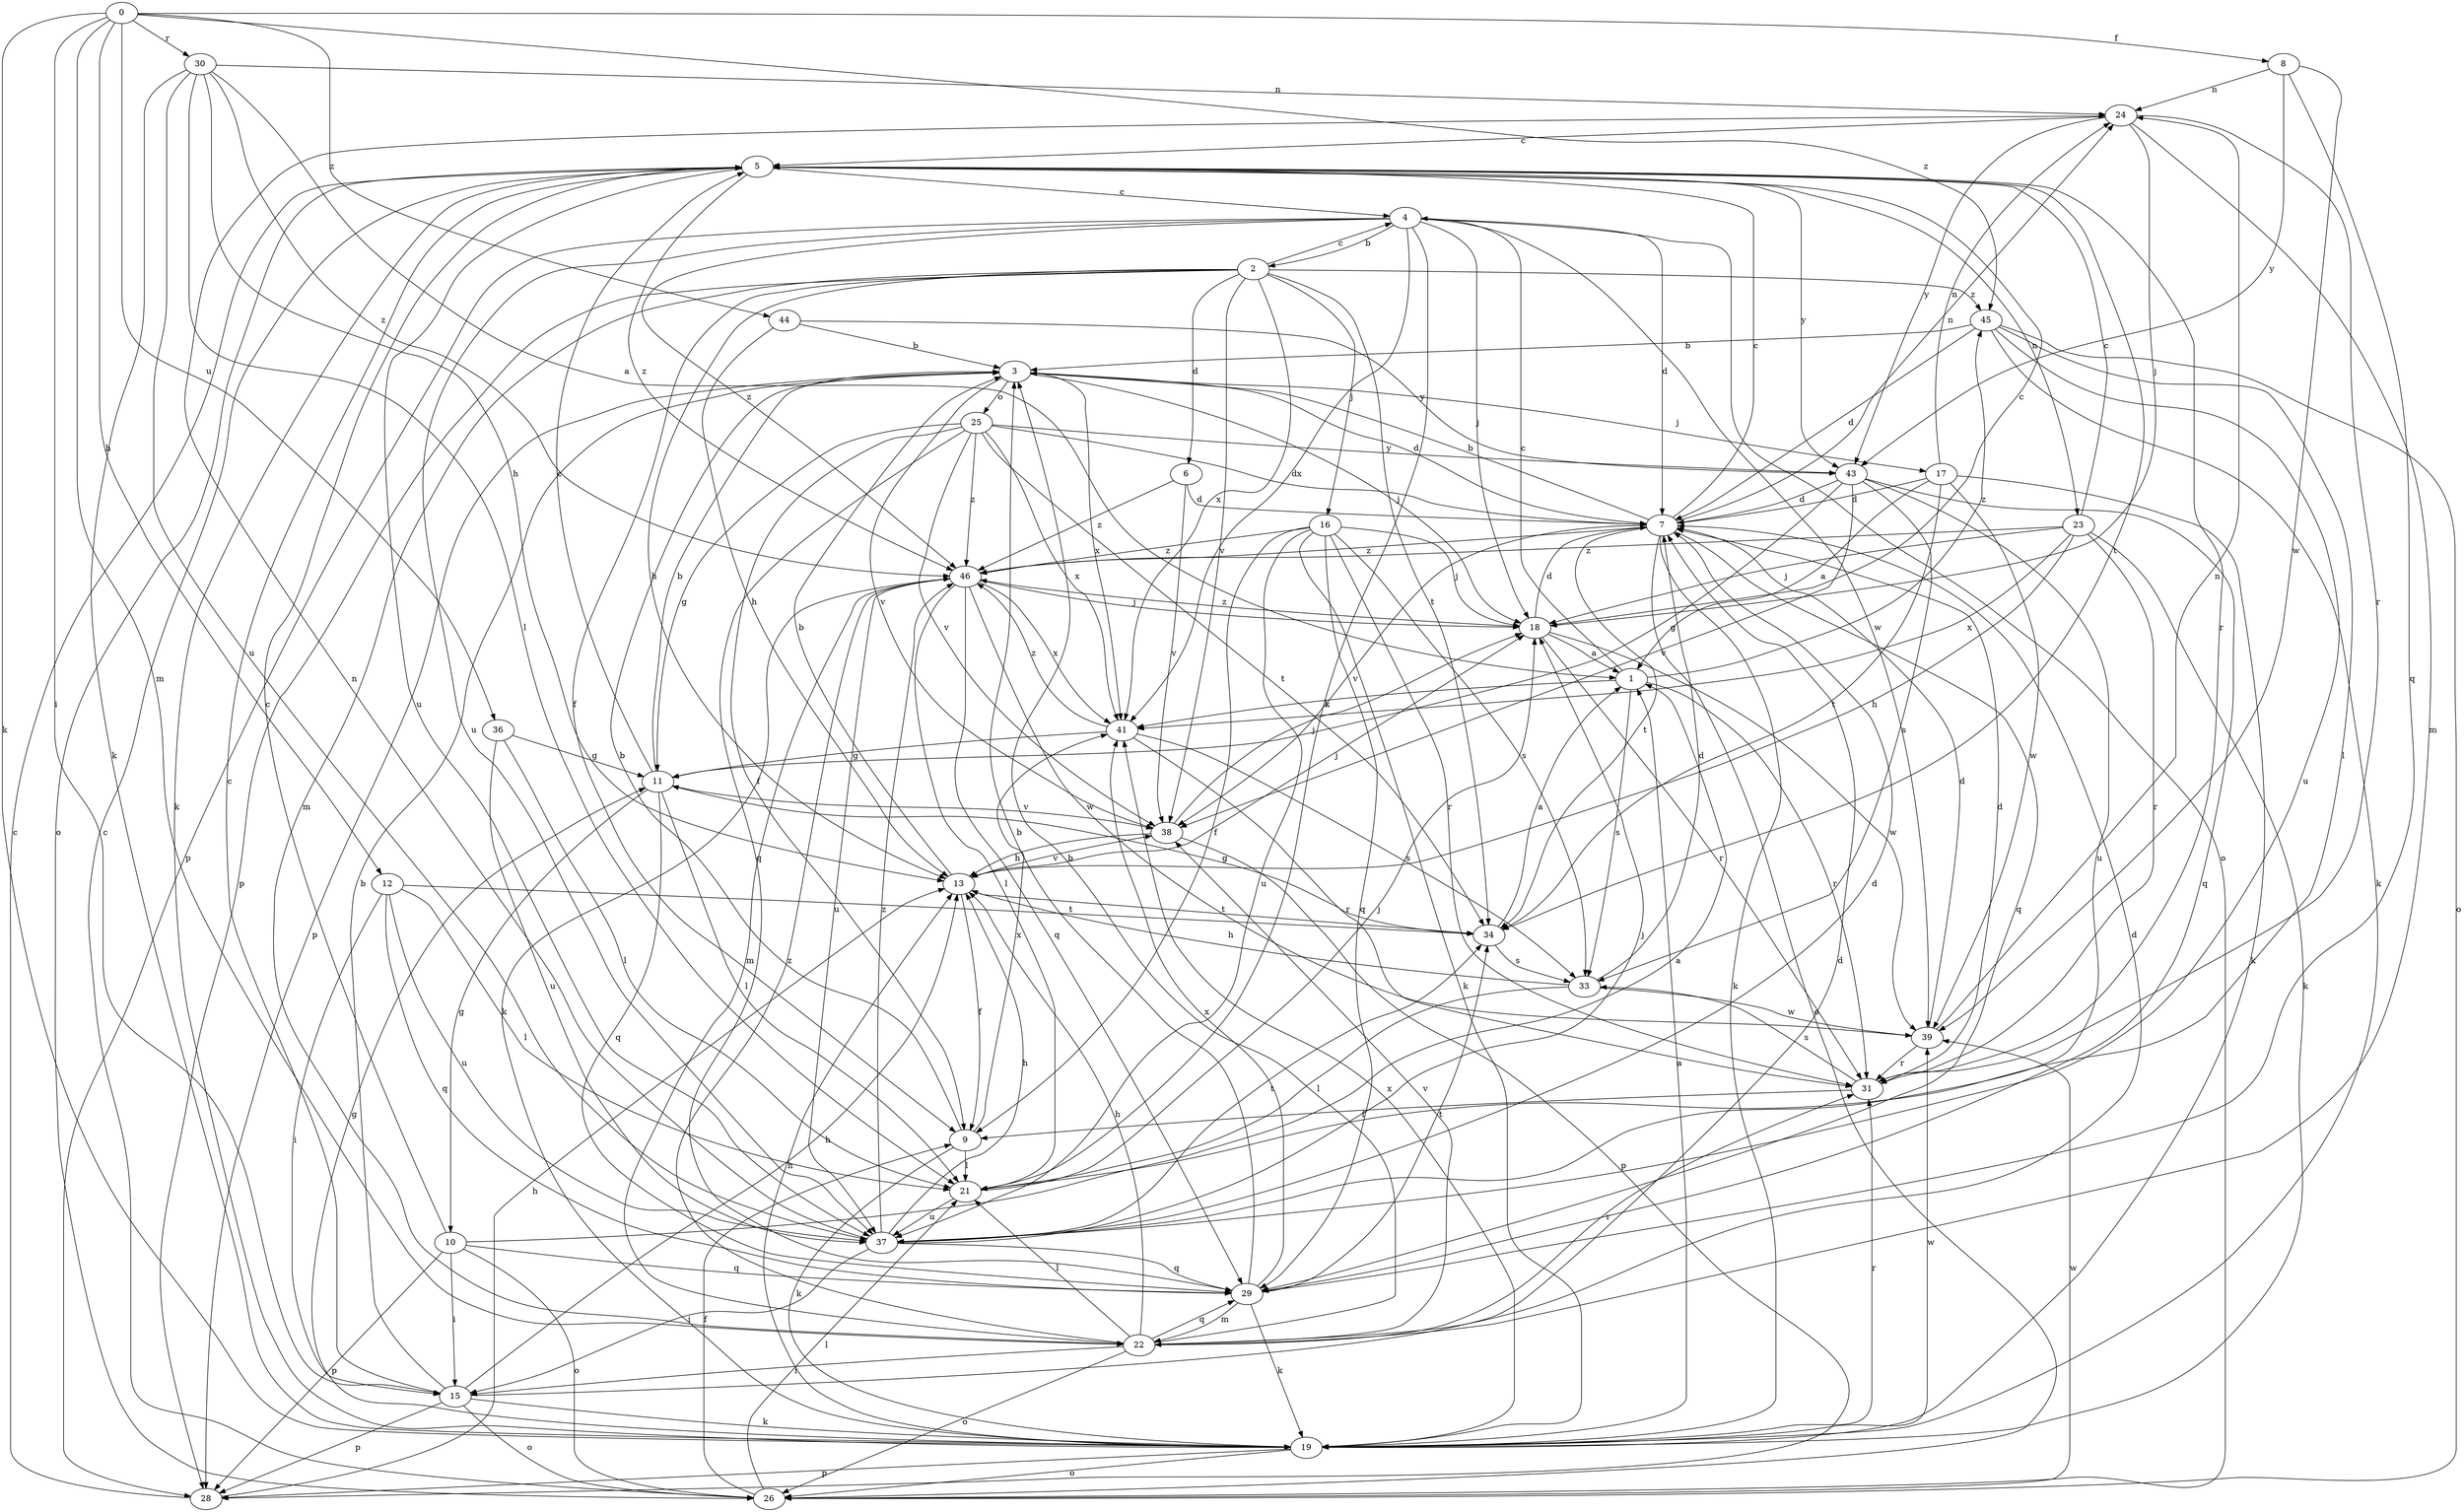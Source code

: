 strict digraph  {
0;
1;
2;
3;
4;
5;
6;
7;
8;
9;
10;
11;
12;
13;
15;
16;
17;
18;
19;
21;
22;
23;
24;
25;
26;
28;
29;
30;
31;
33;
34;
36;
37;
38;
39;
41;
43;
44;
45;
46;
0 -> 8  [label=f];
0 -> 12  [label=h];
0 -> 15  [label=i];
0 -> 19  [label=k];
0 -> 22  [label=m];
0 -> 30  [label=r];
0 -> 36  [label=u];
0 -> 44  [label=z];
0 -> 45  [label=z];
1 -> 4  [label=c];
1 -> 31  [label=r];
1 -> 33  [label=s];
1 -> 41  [label=x];
1 -> 45  [label=z];
2 -> 4  [label=c];
2 -> 6  [label=d];
2 -> 9  [label=f];
2 -> 13  [label=h];
2 -> 16  [label=j];
2 -> 22  [label=m];
2 -> 28  [label=p];
2 -> 34  [label=t];
2 -> 38  [label=v];
2 -> 41  [label=x];
2 -> 45  [label=z];
3 -> 7  [label=d];
3 -> 17  [label=j];
3 -> 18  [label=j];
3 -> 25  [label=o];
3 -> 28  [label=p];
3 -> 38  [label=v];
3 -> 41  [label=x];
4 -> 2  [label=b];
4 -> 7  [label=d];
4 -> 18  [label=j];
4 -> 21  [label=l];
4 -> 26  [label=o];
4 -> 28  [label=p];
4 -> 37  [label=u];
4 -> 39  [label=w];
4 -> 41  [label=x];
4 -> 46  [label=z];
5 -> 4  [label=c];
5 -> 19  [label=k];
5 -> 23  [label=n];
5 -> 26  [label=o];
5 -> 31  [label=r];
5 -> 34  [label=t];
5 -> 37  [label=u];
5 -> 43  [label=y];
5 -> 46  [label=z];
6 -> 7  [label=d];
6 -> 38  [label=v];
6 -> 46  [label=z];
7 -> 3  [label=b];
7 -> 5  [label=c];
7 -> 19  [label=k];
7 -> 24  [label=n];
7 -> 26  [label=o];
7 -> 29  [label=q];
7 -> 34  [label=t];
7 -> 38  [label=v];
7 -> 46  [label=z];
8 -> 24  [label=n];
8 -> 29  [label=q];
8 -> 39  [label=w];
8 -> 43  [label=y];
9 -> 3  [label=b];
9 -> 19  [label=k];
9 -> 21  [label=l];
9 -> 41  [label=x];
10 -> 1  [label=a];
10 -> 5  [label=c];
10 -> 15  [label=i];
10 -> 26  [label=o];
10 -> 28  [label=p];
10 -> 29  [label=q];
11 -> 3  [label=b];
11 -> 5  [label=c];
11 -> 10  [label=g];
11 -> 21  [label=l];
11 -> 29  [label=q];
11 -> 38  [label=v];
12 -> 15  [label=i];
12 -> 21  [label=l];
12 -> 29  [label=q];
12 -> 34  [label=t];
12 -> 37  [label=u];
13 -> 3  [label=b];
13 -> 9  [label=f];
13 -> 18  [label=j];
13 -> 34  [label=t];
13 -> 38  [label=v];
15 -> 3  [label=b];
15 -> 5  [label=c];
15 -> 7  [label=d];
15 -> 13  [label=h];
15 -> 19  [label=k];
15 -> 26  [label=o];
15 -> 28  [label=p];
16 -> 9  [label=f];
16 -> 18  [label=j];
16 -> 19  [label=k];
16 -> 29  [label=q];
16 -> 31  [label=r];
16 -> 33  [label=s];
16 -> 37  [label=u];
16 -> 46  [label=z];
17 -> 1  [label=a];
17 -> 7  [label=d];
17 -> 19  [label=k];
17 -> 24  [label=n];
17 -> 34  [label=t];
17 -> 39  [label=w];
18 -> 1  [label=a];
18 -> 5  [label=c];
18 -> 7  [label=d];
18 -> 31  [label=r];
18 -> 39  [label=w];
18 -> 46  [label=z];
19 -> 1  [label=a];
19 -> 11  [label=g];
19 -> 13  [label=h];
19 -> 26  [label=o];
19 -> 28  [label=p];
19 -> 31  [label=r];
19 -> 39  [label=w];
19 -> 41  [label=x];
21 -> 18  [label=j];
21 -> 37  [label=u];
22 -> 3  [label=b];
22 -> 7  [label=d];
22 -> 13  [label=h];
22 -> 15  [label=i];
22 -> 21  [label=l];
22 -> 26  [label=o];
22 -> 29  [label=q];
22 -> 31  [label=r];
22 -> 38  [label=v];
22 -> 46  [label=z];
23 -> 5  [label=c];
23 -> 13  [label=h];
23 -> 18  [label=j];
23 -> 19  [label=k];
23 -> 31  [label=r];
23 -> 41  [label=x];
23 -> 46  [label=z];
24 -> 5  [label=c];
24 -> 18  [label=j];
24 -> 22  [label=m];
24 -> 31  [label=r];
24 -> 43  [label=y];
25 -> 7  [label=d];
25 -> 9  [label=f];
25 -> 11  [label=g];
25 -> 29  [label=q];
25 -> 34  [label=t];
25 -> 38  [label=v];
25 -> 41  [label=x];
25 -> 43  [label=y];
25 -> 46  [label=z];
26 -> 5  [label=c];
26 -> 9  [label=f];
26 -> 21  [label=l];
26 -> 39  [label=w];
28 -> 5  [label=c];
28 -> 13  [label=h];
29 -> 3  [label=b];
29 -> 19  [label=k];
29 -> 22  [label=m];
29 -> 34  [label=t];
29 -> 41  [label=x];
30 -> 1  [label=a];
30 -> 13  [label=h];
30 -> 19  [label=k];
30 -> 21  [label=l];
30 -> 24  [label=n];
30 -> 37  [label=u];
30 -> 46  [label=z];
31 -> 7  [label=d];
31 -> 9  [label=f];
31 -> 33  [label=s];
33 -> 7  [label=d];
33 -> 13  [label=h];
33 -> 21  [label=l];
33 -> 39  [label=w];
34 -> 1  [label=a];
34 -> 11  [label=g];
34 -> 33  [label=s];
36 -> 11  [label=g];
36 -> 21  [label=l];
36 -> 37  [label=u];
37 -> 7  [label=d];
37 -> 13  [label=h];
37 -> 15  [label=i];
37 -> 18  [label=j];
37 -> 24  [label=n];
37 -> 29  [label=q];
37 -> 34  [label=t];
37 -> 46  [label=z];
38 -> 13  [label=h];
38 -> 18  [label=j];
38 -> 28  [label=p];
39 -> 7  [label=d];
39 -> 24  [label=n];
39 -> 31  [label=r];
41 -> 11  [label=g];
41 -> 31  [label=r];
41 -> 33  [label=s];
41 -> 46  [label=z];
43 -> 7  [label=d];
43 -> 11  [label=g];
43 -> 29  [label=q];
43 -> 33  [label=s];
43 -> 37  [label=u];
43 -> 38  [label=v];
44 -> 3  [label=b];
44 -> 13  [label=h];
44 -> 43  [label=y];
45 -> 3  [label=b];
45 -> 7  [label=d];
45 -> 19  [label=k];
45 -> 21  [label=l];
45 -> 26  [label=o];
45 -> 37  [label=u];
46 -> 18  [label=j];
46 -> 19  [label=k];
46 -> 21  [label=l];
46 -> 22  [label=m];
46 -> 29  [label=q];
46 -> 37  [label=u];
46 -> 39  [label=w];
46 -> 41  [label=x];
}
